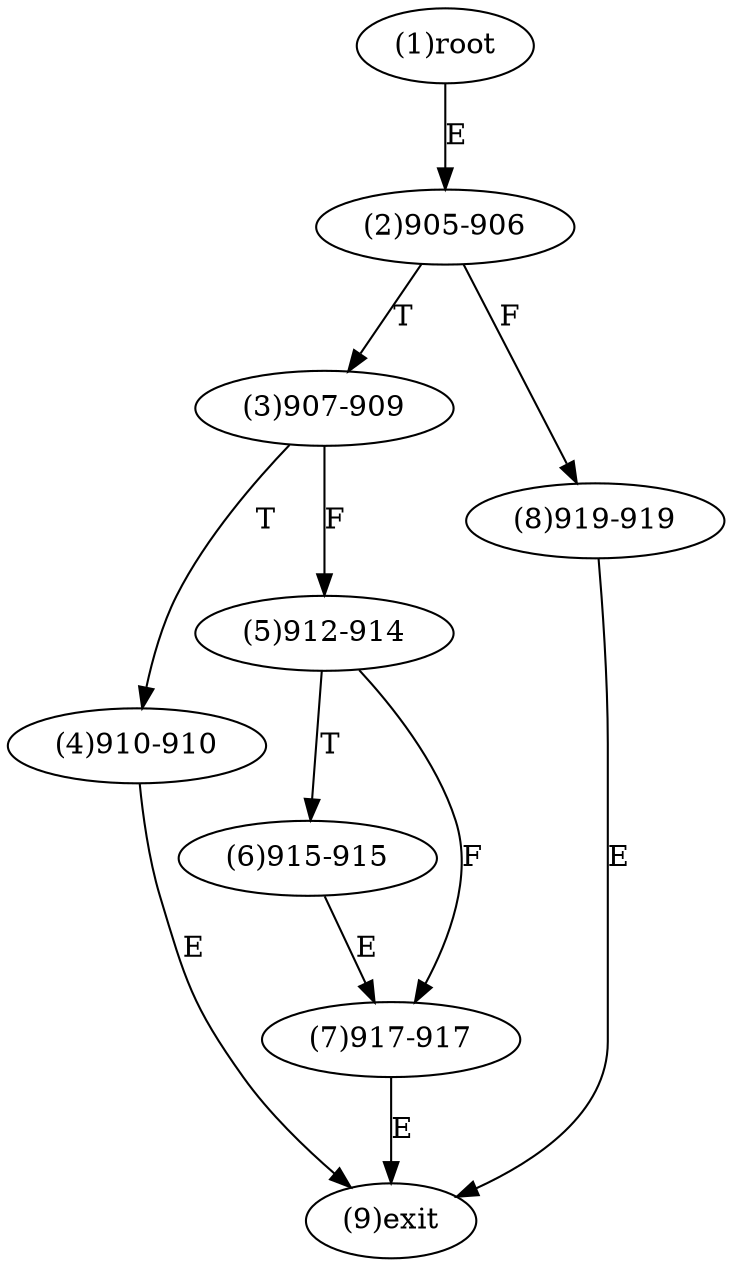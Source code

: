 digraph "" { 
1[ label="(1)root"];
2[ label="(2)905-906"];
3[ label="(3)907-909"];
4[ label="(4)910-910"];
5[ label="(5)912-914"];
6[ label="(6)915-915"];
7[ label="(7)917-917"];
8[ label="(8)919-919"];
9[ label="(9)exit"];
1->2[ label="E"];
2->8[ label="F"];
2->3[ label="T"];
3->5[ label="F"];
3->4[ label="T"];
4->9[ label="E"];
5->7[ label="F"];
5->6[ label="T"];
6->7[ label="E"];
7->9[ label="E"];
8->9[ label="E"];
}